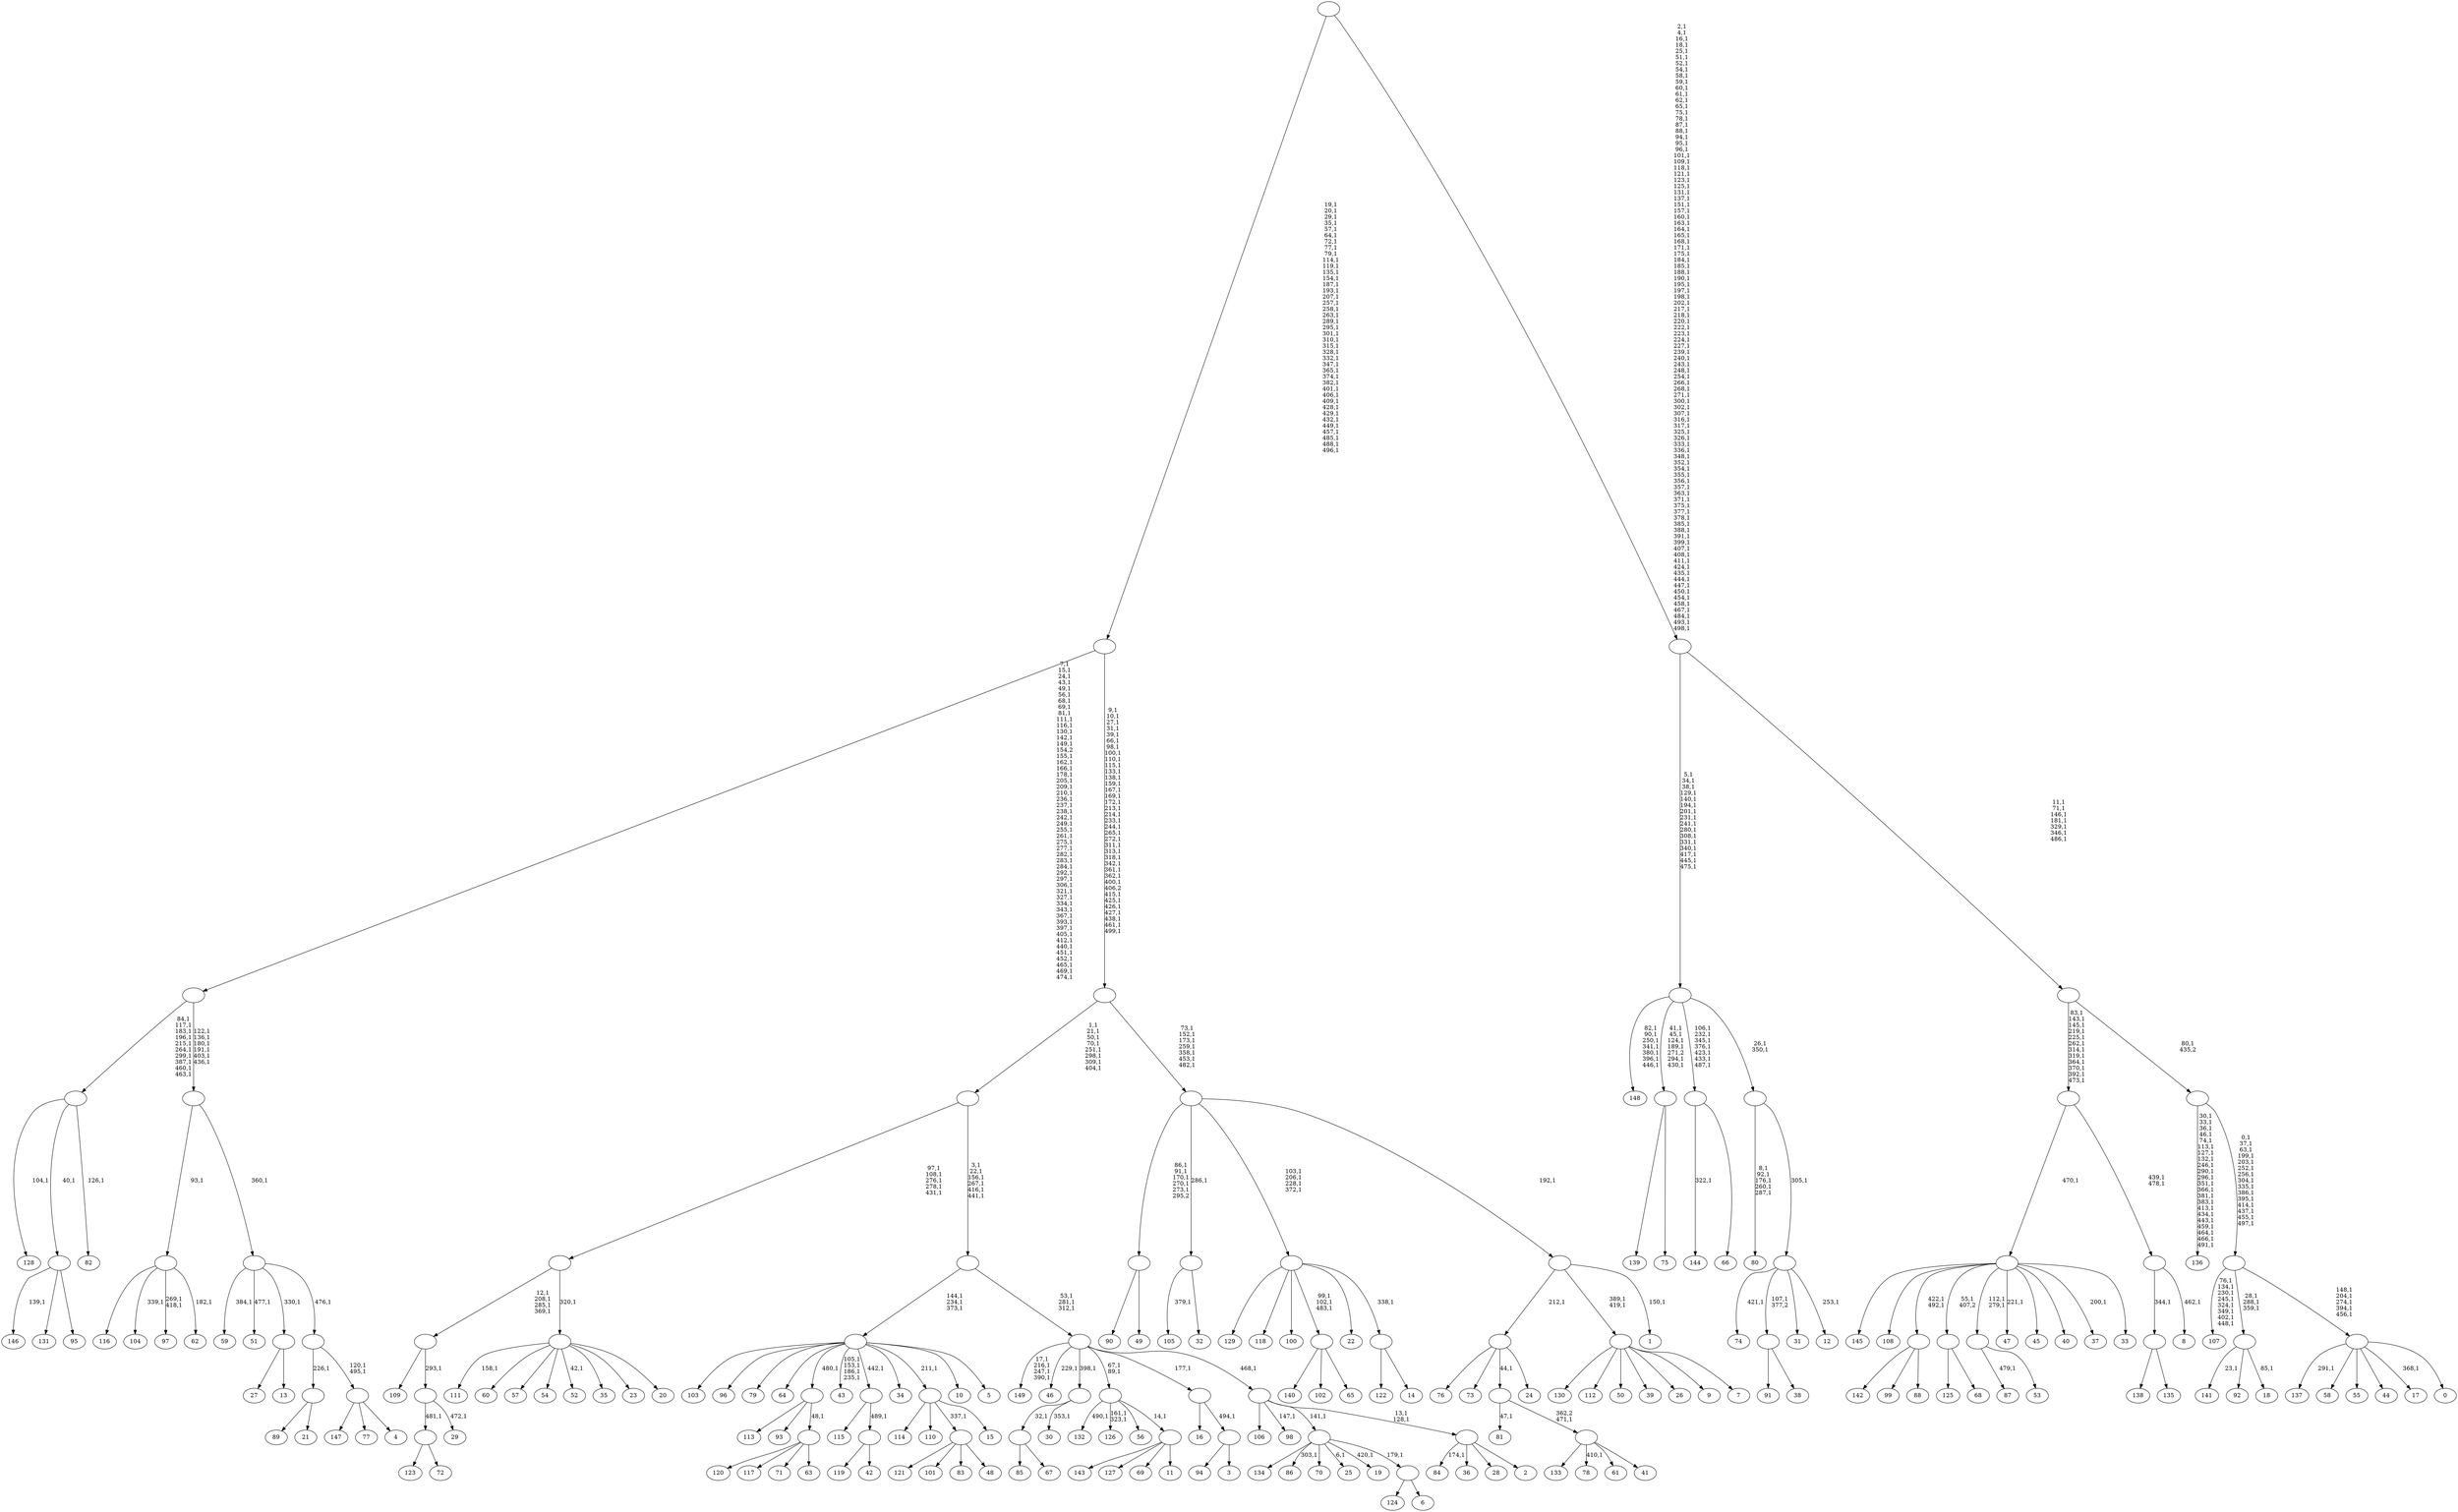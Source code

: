 digraph T {
	650 [label="149"]
	645 [label="148"]
	637 [label="147"]
	636 [label="146"]
	634 [label="145"]
	633 [label="144"]
	631 [label="143"]
	630 [label="142"]
	629 [label="141"]
	627 [label="140"]
	626 [label="139"]
	625 [label="138"]
	624 [label="137"]
	622 [label="136"]
	599 [label="135"]
	598 [label=""]
	597 [label="134"]
	596 [label="133"]
	595 [label="132"]
	593 [label="131"]
	592 [label="130"]
	591 [label="129"]
	590 [label="128"]
	588 [label="127"]
	587 [label="126"]
	584 [label="125"]
	583 [label="124"]
	582 [label="123"]
	581 [label="122"]
	580 [label="121"]
	579 [label="120"]
	578 [label="119"]
	577 [label="118"]
	576 [label="117"]
	575 [label="116"]
	574 [label="115"]
	573 [label="114"]
	572 [label="113"]
	571 [label="112"]
	570 [label="111"]
	568 [label="110"]
	567 [label="109"]
	566 [label="108"]
	565 [label="107"]
	556 [label="106"]
	555 [label="105"]
	553 [label="104"]
	551 [label="103"]
	550 [label="102"]
	549 [label="101"]
	548 [label="100"]
	547 [label="99"]
	546 [label="98"]
	544 [label="97"]
	541 [label="96"]
	540 [label="95"]
	539 [label=""]
	538 [label="94"]
	537 [label="93"]
	536 [label="92"]
	535 [label="91"]
	534 [label="90"]
	533 [label="89"]
	532 [label="88"]
	531 [label=""]
	529 [label="87"]
	527 [label="86"]
	525 [label="85"]
	524 [label="84"]
	522 [label="83"]
	521 [label="82"]
	519 [label=""]
	509 [label="81"]
	507 [label="80"]
	501 [label="79"]
	500 [label="78"]
	498 [label="77"]
	497 [label="76"]
	496 [label="75"]
	495 [label=""]
	489 [label="74"]
	487 [label="73"]
	486 [label="72"]
	485 [label=""]
	484 [label="71"]
	483 [label="70"]
	482 [label="69"]
	481 [label="68"]
	480 [label=""]
	479 [label="67"]
	478 [label=""]
	477 [label="66"]
	476 [label=""]
	469 [label="65"]
	468 [label=""]
	465 [label="64"]
	464 [label="63"]
	463 [label=""]
	462 [label=""]
	461 [label="62"]
	459 [label=""]
	458 [label="61"]
	457 [label="60"]
	456 [label="59"]
	454 [label="58"]
	453 [label="57"]
	452 [label="56"]
	451 [label="55"]
	450 [label="54"]
	449 [label="53"]
	448 [label=""]
	446 [label="52"]
	444 [label="51"]
	442 [label="50"]
	441 [label="49"]
	440 [label=""]
	435 [label="48"]
	434 [label=""]
	433 [label="47"]
	431 [label="46"]
	429 [label="45"]
	428 [label="44"]
	427 [label="43"]
	422 [label="42"]
	421 [label=""]
	420 [label=""]
	419 [label="41"]
	418 [label=""]
	417 [label=""]
	416 [label="40"]
	415 [label="39"]
	414 [label="38"]
	413 [label=""]
	412 [label="37"]
	410 [label="36"]
	409 [label="35"]
	408 [label="34"]
	407 [label="33"]
	406 [label=""]
	405 [label="32"]
	404 [label=""]
	403 [label="31"]
	402 [label="30"]
	400 [label=""]
	399 [label="29"]
	397 [label=""]
	396 [label=""]
	392 [label="28"]
	391 [label="27"]
	390 [label="26"]
	389 [label="25"]
	387 [label="24"]
	386 [label=""]
	385 [label="23"]
	384 [label="22"]
	383 [label="21"]
	382 [label=""]
	381 [label="20"]
	380 [label=""]
	379 [label=""]
	374 [label="19"]
	372 [label="18"]
	370 [label=""]
	367 [label="17"]
	365 [label="16"]
	364 [label="15"]
	363 [label=""]
	362 [label="14"]
	361 [label=""]
	360 [label=""]
	356 [label="13"]
	355 [label=""]
	354 [label="12"]
	352 [label=""]
	351 [label=""]
	349 [label=""]
	333 [label="11"]
	332 [label=""]
	331 [label=""]
	329 [label="10"]
	328 [label="9"]
	327 [label="8"]
	325 [label=""]
	323 [label=""]
	311 [label="7"]
	310 [label=""]
	308 [label="6"]
	307 [label=""]
	306 [label=""]
	305 [label="5"]
	304 [label=""]
	301 [label="4"]
	300 [label=""]
	298 [label=""]
	297 [label=""]
	296 [label=""]
	290 [label=""]
	239 [label="3"]
	238 [label=""]
	237 [label=""]
	236 [label="2"]
	235 [label=""]
	233 [label=""]
	232 [label=""]
	229 [label=""]
	223 [label=""]
	215 [label="1"]
	213 [label=""]
	212 [label=""]
	205 [label=""]
	169 [label=""]
	128 [label="0"]
	127 [label=""]
	122 [label=""]
	107 [label=""]
	106 [label=""]
	99 [label=""]
	0 [label=""]
	598 -> 625 [label=""]
	598 -> 599 [label=""]
	539 -> 636 [label="139,1"]
	539 -> 593 [label=""]
	539 -> 540 [label=""]
	531 -> 630 [label=""]
	531 -> 547 [label=""]
	531 -> 532 [label=""]
	519 -> 521 [label="126,1"]
	519 -> 590 [label="104,1"]
	519 -> 539 [label="40,1"]
	495 -> 626 [label=""]
	495 -> 496 [label=""]
	485 -> 582 [label=""]
	485 -> 486 [label=""]
	480 -> 584 [label=""]
	480 -> 481 [label=""]
	478 -> 525 [label=""]
	478 -> 479 [label=""]
	476 -> 633 [label="322,1"]
	476 -> 477 [label=""]
	468 -> 627 [label=""]
	468 -> 550 [label=""]
	468 -> 469 [label=""]
	463 -> 579 [label=""]
	463 -> 576 [label=""]
	463 -> 484 [label=""]
	463 -> 464 [label=""]
	462 -> 572 [label=""]
	462 -> 537 [label=""]
	462 -> 463 [label="48,1"]
	459 -> 461 [label="182,1"]
	459 -> 544 [label="269,1\n418,1"]
	459 -> 553 [label="339,1"]
	459 -> 575 [label=""]
	448 -> 529 [label="479,1"]
	448 -> 449 [label=""]
	440 -> 534 [label=""]
	440 -> 441 [label=""]
	434 -> 580 [label=""]
	434 -> 549 [label=""]
	434 -> 522 [label=""]
	434 -> 435 [label=""]
	421 -> 578 [label=""]
	421 -> 422 [label=""]
	420 -> 574 [label=""]
	420 -> 421 [label="489,1"]
	418 -> 500 [label="410,1"]
	418 -> 596 [label=""]
	418 -> 458 [label=""]
	418 -> 419 [label=""]
	417 -> 509 [label="47,1"]
	417 -> 418 [label="362,2\n471,1"]
	413 -> 535 [label=""]
	413 -> 414 [label=""]
	406 -> 412 [label="200,1"]
	406 -> 433 [label="221,1"]
	406 -> 448 [label="112,1\n279,1"]
	406 -> 531 [label="422,1\n492,1"]
	406 -> 634 [label=""]
	406 -> 566 [label=""]
	406 -> 480 [label="55,1\n407,2"]
	406 -> 429 [label=""]
	406 -> 416 [label=""]
	406 -> 407 [label=""]
	404 -> 555 [label="379,1"]
	404 -> 405 [label=""]
	400 -> 402 [label="353,1"]
	400 -> 478 [label="32,1"]
	397 -> 399 [label="472,1"]
	397 -> 485 [label="481,1"]
	396 -> 567 [label=""]
	396 -> 397 [label="293,1"]
	386 -> 497 [label=""]
	386 -> 487 [label=""]
	386 -> 417 [label="44,1"]
	386 -> 387 [label=""]
	382 -> 533 [label=""]
	382 -> 383 [label=""]
	380 -> 446 [label="42,1"]
	380 -> 570 [label="158,1"]
	380 -> 457 [label=""]
	380 -> 453 [label=""]
	380 -> 450 [label=""]
	380 -> 409 [label=""]
	380 -> 385 [label=""]
	380 -> 381 [label=""]
	379 -> 396 [label="12,1\n208,1\n285,1\n369,1"]
	379 -> 380 [label="320,1"]
	370 -> 372 [label="85,1"]
	370 -> 629 [label="23,1"]
	370 -> 536 [label=""]
	363 -> 573 [label=""]
	363 -> 568 [label=""]
	363 -> 434 [label="337,1"]
	363 -> 364 [label=""]
	361 -> 581 [label=""]
	361 -> 362 [label=""]
	360 -> 468 [label="99,1\n102,1\n483,1"]
	360 -> 591 [label=""]
	360 -> 577 [label=""]
	360 -> 548 [label=""]
	360 -> 384 [label=""]
	360 -> 361 [label="338,1"]
	355 -> 391 [label=""]
	355 -> 356 [label=""]
	352 -> 354 [label="253,1"]
	352 -> 489 [label="421,1"]
	352 -> 413 [label="107,1\n377,2"]
	352 -> 403 [label=""]
	351 -> 507 [label="8,1\n92,1\n176,1\n260,1\n287,1"]
	351 -> 352 [label="305,1"]
	349 -> 351 [label="26,1\n350,1"]
	349 -> 476 [label="106,1\n232,1\n345,1\n376,1\n423,1\n433,1\n487,1"]
	349 -> 495 [label="41,1\n45,1\n124,1\n189,1\n271,2\n294,1\n430,1"]
	349 -> 645 [label="82,1\n90,1\n250,1\n341,1\n380,1\n396,1\n446,1"]
	332 -> 631 [label=""]
	332 -> 588 [label=""]
	332 -> 482 [label=""]
	332 -> 333 [label=""]
	331 -> 587 [label="161,1\n323,1"]
	331 -> 595 [label="490,1"]
	331 -> 452 [label=""]
	331 -> 332 [label="14,1"]
	325 -> 327 [label="462,1"]
	325 -> 598 [label="344,1"]
	323 -> 325 [label="439,1\n478,1"]
	323 -> 406 [label="470,1"]
	310 -> 592 [label=""]
	310 -> 571 [label=""]
	310 -> 442 [label=""]
	310 -> 415 [label=""]
	310 -> 390 [label=""]
	310 -> 328 [label=""]
	310 -> 311 [label=""]
	307 -> 583 [label=""]
	307 -> 308 [label=""]
	306 -> 374 [label="420,1"]
	306 -> 389 [label="6,1"]
	306 -> 527 [label="303,1"]
	306 -> 597 [label=""]
	306 -> 483 [label=""]
	306 -> 307 [label="179,1"]
	304 -> 427 [label="105,1\n153,1\n186,1\n235,1"]
	304 -> 551 [label=""]
	304 -> 541 [label=""]
	304 -> 501 [label=""]
	304 -> 465 [label=""]
	304 -> 462 [label="480,1"]
	304 -> 420 [label="442,1"]
	304 -> 408 [label=""]
	304 -> 363 [label="211,1"]
	304 -> 329 [label=""]
	304 -> 305 [label=""]
	300 -> 637 [label=""]
	300 -> 498 [label=""]
	300 -> 301 [label=""]
	298 -> 300 [label="120,1\n495,1"]
	298 -> 382 [label="226,1"]
	297 -> 444 [label="477,1"]
	297 -> 456 [label="384,1"]
	297 -> 355 [label="330,1"]
	297 -> 298 [label="476,1"]
	296 -> 459 [label="93,1"]
	296 -> 297 [label="360,1"]
	290 -> 296 [label="122,1\n136,1\n180,1\n191,1\n403,1\n436,1"]
	290 -> 519 [label="84,1\n117,1\n183,1\n196,1\n215,1\n264,1\n299,1\n387,1\n460,1\n463,1"]
	238 -> 538 [label=""]
	238 -> 239 [label=""]
	237 -> 365 [label=""]
	237 -> 238 [label="494,1"]
	235 -> 524 [label="174,1"]
	235 -> 410 [label=""]
	235 -> 392 [label=""]
	235 -> 236 [label=""]
	233 -> 235 [label="13,1\n128,1"]
	233 -> 546 [label="147,1"]
	233 -> 556 [label=""]
	233 -> 306 [label="141,1"]
	232 -> 331 [label="67,1\n89,1"]
	232 -> 431 [label="229,1"]
	232 -> 650 [label="17,1\n216,1\n247,1\n390,1"]
	232 -> 400 [label="398,1"]
	232 -> 237 [label="177,1"]
	232 -> 233 [label="468,1"]
	229 -> 232 [label="53,1\n281,1\n312,1"]
	229 -> 304 [label="144,1\n234,1\n373,1"]
	223 -> 229 [label="3,1\n22,1\n156,1\n267,1\n416,1\n441,1"]
	223 -> 379 [label="97,1\n108,1\n276,1\n278,1\n431,1"]
	213 -> 215 [label="150,1"]
	213 -> 310 [label="389,1\n419,1"]
	213 -> 386 [label="212,1"]
	212 -> 360 [label="103,1\n206,1\n228,1\n372,1"]
	212 -> 440 [label="86,1\n91,1\n170,1\n270,1\n273,1\n295,2"]
	212 -> 404 [label="286,1"]
	212 -> 213 [label="192,1"]
	205 -> 212 [label="73,1\n152,1\n173,1\n259,1\n358,1\n453,1\n482,1"]
	205 -> 223 [label="1,1\n21,1\n50,1\n70,1\n251,1\n298,1\n309,1\n404,1"]
	169 -> 205 [label="9,1\n10,1\n27,1\n31,1\n39,1\n66,1\n98,1\n100,1\n110,1\n115,1\n133,1\n138,1\n159,1\n167,1\n169,1\n172,1\n213,1\n214,1\n233,1\n244,1\n265,1\n272,1\n311,1\n313,1\n318,1\n342,1\n361,1\n362,1\n400,1\n406,2\n415,1\n425,1\n426,1\n427,1\n438,1\n461,1\n499,1"]
	169 -> 290 [label="7,1\n15,1\n24,1\n43,1\n49,1\n56,1\n68,1\n69,1\n81,1\n111,1\n116,1\n130,1\n142,1\n149,1\n154,2\n155,1\n162,1\n166,1\n178,1\n205,1\n209,1\n210,1\n236,1\n237,1\n238,1\n242,1\n249,1\n255,1\n261,1\n275,1\n277,1\n282,1\n283,1\n284,1\n292,1\n297,1\n306,1\n321,1\n327,1\n334,1\n343,1\n367,1\n393,1\n397,1\n405,1\n412,1\n440,1\n451,1\n452,1\n465,1\n469,1\n474,1"]
	127 -> 367 [label="368,1"]
	127 -> 624 [label="291,1"]
	127 -> 454 [label=""]
	127 -> 451 [label=""]
	127 -> 428 [label=""]
	127 -> 128 [label=""]
	122 -> 127 [label="148,1\n204,1\n274,1\n394,1\n456,1"]
	122 -> 370 [label="28,1\n288,1\n359,1"]
	122 -> 565 [label="76,1\n134,1\n230,1\n245,1\n324,1\n349,1\n402,1\n448,1"]
	107 -> 122 [label="0,1\n37,1\n63,1\n199,1\n203,1\n252,1\n256,1\n304,1\n335,1\n386,1\n395,1\n414,1\n437,1\n455,1\n497,1"]
	107 -> 622 [label="30,1\n33,1\n36,1\n46,1\n74,1\n113,1\n127,1\n132,1\n246,1\n290,1\n296,1\n351,1\n366,1\n381,1\n383,1\n413,1\n434,1\n443,1\n459,1\n464,1\n466,1\n491,1"]
	106 -> 323 [label="83,1\n143,1\n145,1\n219,1\n225,1\n262,1\n314,1\n319,1\n364,1\n370,1\n392,1\n473,1"]
	106 -> 107 [label="80,1\n435,2"]
	99 -> 106 [label="11,1\n71,1\n146,1\n181,1\n329,1\n346,1\n486,1"]
	99 -> 349 [label="5,1\n34,1\n38,1\n129,1\n140,1\n194,1\n201,1\n231,1\n241,1\n280,1\n308,1\n331,1\n340,1\n417,1\n445,1\n475,1"]
	0 -> 99 [label="2,1\n4,1\n16,1\n18,1\n25,1\n51,1\n52,1\n54,1\n58,1\n59,1\n60,1\n61,1\n62,1\n65,1\n75,1\n78,1\n87,1\n88,1\n94,1\n95,1\n96,1\n101,1\n109,1\n118,1\n121,1\n123,1\n125,1\n131,1\n137,1\n151,1\n157,1\n160,1\n163,1\n164,1\n165,1\n168,1\n171,1\n175,1\n184,1\n185,1\n188,1\n190,1\n195,1\n197,1\n198,1\n202,1\n217,1\n218,1\n220,1\n222,1\n223,1\n224,1\n227,1\n239,1\n240,1\n243,1\n248,1\n254,1\n266,1\n268,1\n271,1\n300,1\n302,1\n307,1\n316,1\n317,1\n325,1\n326,1\n333,1\n336,1\n348,1\n352,1\n354,1\n355,1\n356,1\n357,1\n363,1\n371,1\n375,1\n377,1\n378,1\n385,1\n388,1\n391,1\n399,1\n407,1\n408,1\n411,1\n424,1\n435,1\n444,1\n447,1\n450,1\n454,1\n458,1\n467,1\n484,1\n493,1\n498,1"]
	0 -> 169 [label="19,1\n20,1\n29,1\n35,1\n57,1\n64,1\n72,1\n77,1\n79,1\n114,1\n119,1\n135,1\n154,1\n187,1\n193,1\n207,1\n257,1\n258,1\n263,1\n289,1\n295,1\n301,1\n310,1\n315,1\n328,1\n332,1\n347,1\n365,1\n374,1\n382,1\n401,1\n406,1\n409,1\n428,1\n429,1\n432,1\n449,1\n457,1\n485,1\n488,1\n496,1"]
}
